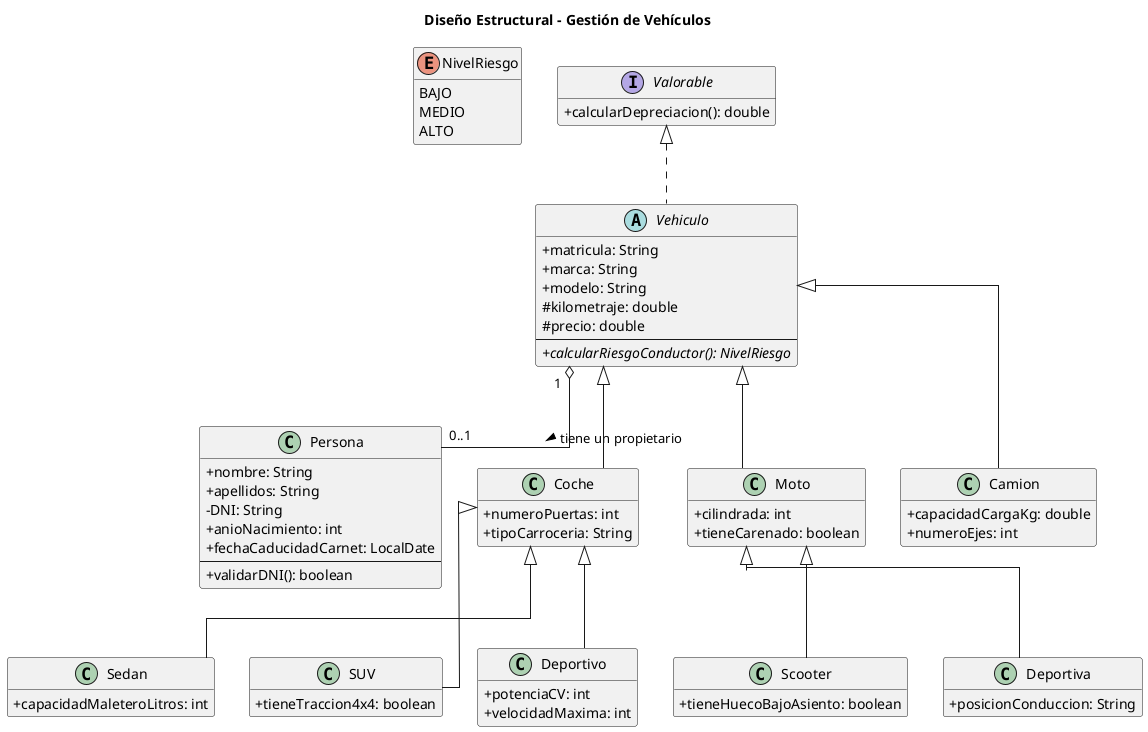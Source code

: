 @startuml
' Título del Diagrama
title Diseño Estructural - Gestión de Vehículos

' --- Configuración Visual (Opcional) ---
skinparam classAttributeIconSize 0
skinparam linetype ortho
hide empty members

' --- Definición de Enumeraciones (Enums) ---
enum NivelRiesgo {
  BAJO
  MEDIO
  ALTO
}

' --- Definición de la Interfaz ---
interface Valorable {
  + calcularDepreciacion(): double
}

' --- Definición de la Clase Persona ---
class Persona {
  + nombre: String
  + apellidos: String
  - DNI: String
  + anioNacimiento: int
  + fechaCaducidadCarnet: LocalDate
  --
  + validarDNI(): boolean
}

' --- Clase Base Abstracta y Relaciones ---
abstract class Vehiculo {
  + matricula: String
  + marca: String
  + modelo: String
  # kilometraje: double
  # precio: double
  --
  + {abstract} calcularRiesgoConductor(): NivelRiesgo
}

' --- Relaciones Principales ---
Vehiculo "1" o-- "0..1" Persona : "tiene un propietario >"
Valorable <|.. Vehiculo

' --- Subclases de Vehículo ---
class Coche extends Vehiculo {
  + numeroPuertas: int
  + tipoCarroceria: String
}

class Moto extends Vehiculo {
  + cilindrada: int
  + tieneCarenado: boolean
}

class Camion extends Vehiculo {
  + capacidadCargaKg: double
  + numeroEjes: int
}

' --- Subtipos Específicos de Coche ---
class Sedan extends Coche {
  + capacidadMaleteroLitros: int
}
class SUV extends Coche {
  + tieneTraccion4x4: boolean
}
class Deportivo extends Coche {
  + potenciaCV: int
  + velocidadMaxima: int
}

' --- Subtipos Específicos de Moto ---
class Scooter extends Moto {
  + tieneHuecoBajoAsiento: boolean
}
class Deportiva extends Moto {
  + posicionConduccion: String
}

@enduml
Vehiculo "1"-->"0..*" Persona
Vehiculo ..|> Valorable
Vehiculo --> Validar
Persona --> Validar
@enduml
